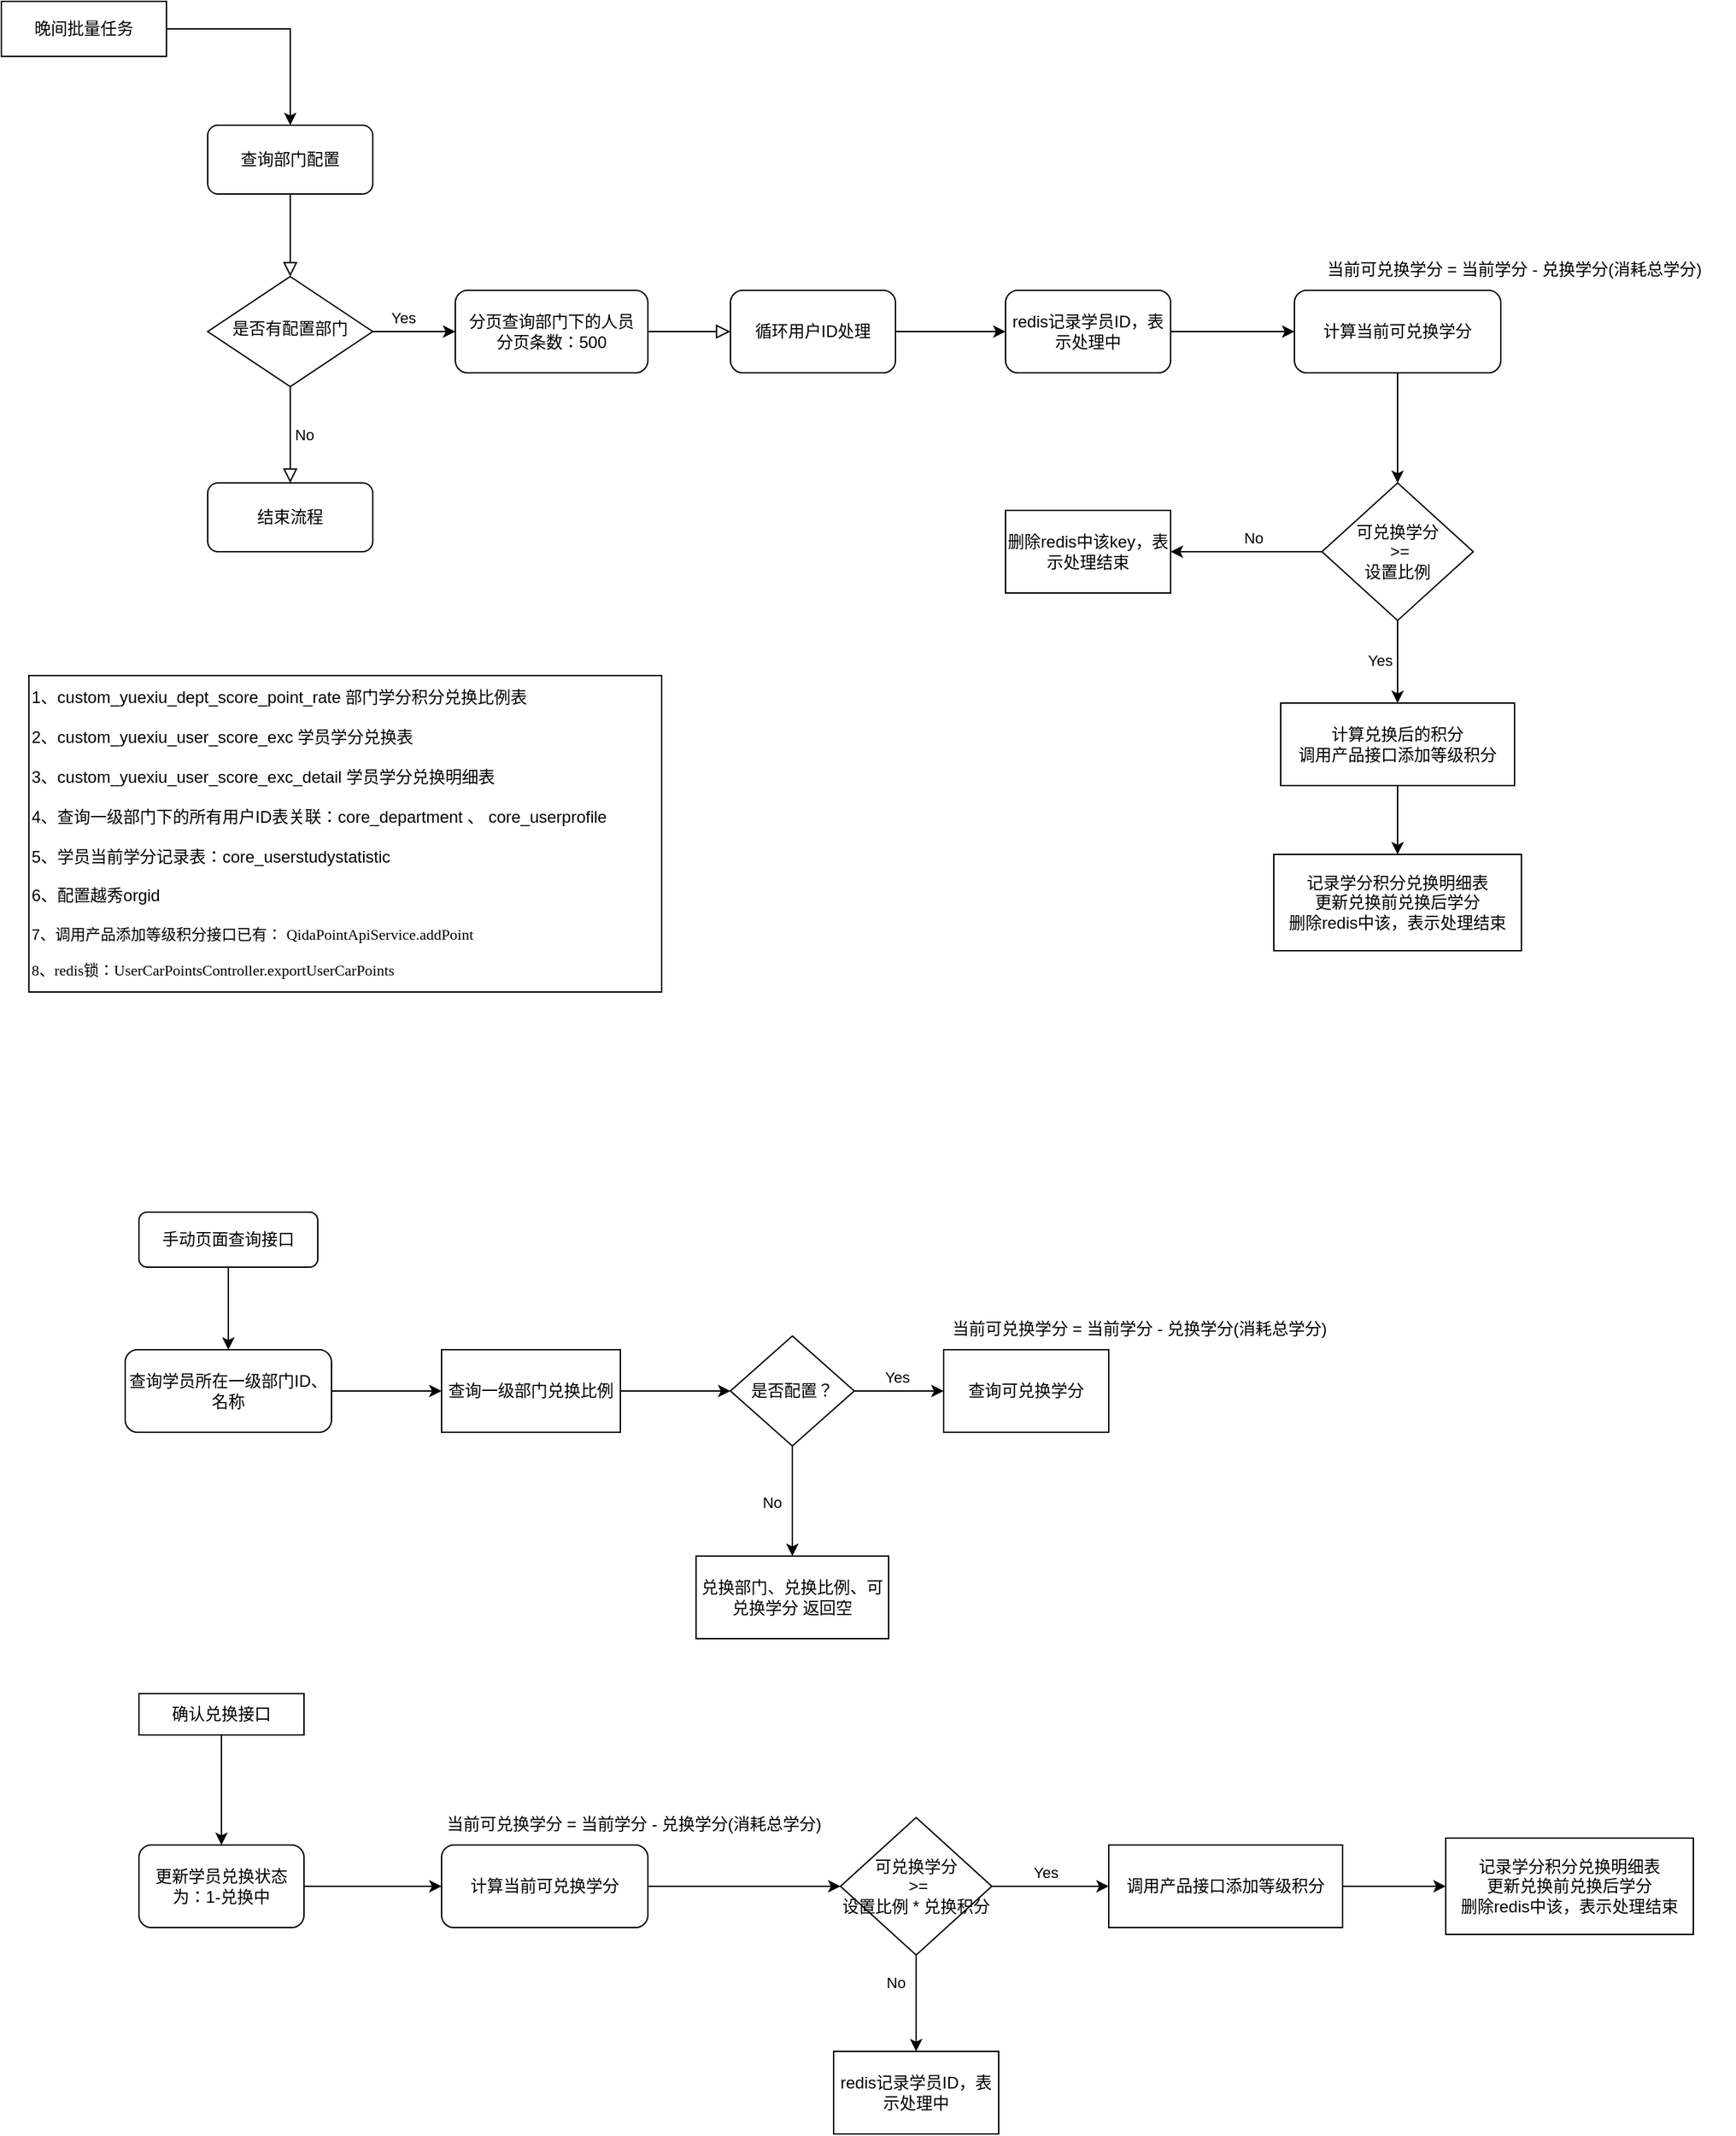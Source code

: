 <mxfile version="24.6.4" type="github">
  <diagram id="C5RBs43oDa-KdzZeNtuy" name="Page-1">
    <mxGraphModel dx="1194" dy="617" grid="1" gridSize="10" guides="1" tooltips="1" connect="1" arrows="1" fold="1" page="1" pageScale="1" pageWidth="827" pageHeight="1169" math="0" shadow="0">
      <root>
        <mxCell id="WIyWlLk6GJQsqaUBKTNV-0" />
        <mxCell id="WIyWlLk6GJQsqaUBKTNV-1" parent="WIyWlLk6GJQsqaUBKTNV-0" />
        <mxCell id="WIyWlLk6GJQsqaUBKTNV-2" value="" style="rounded=0;html=1;jettySize=auto;orthogonalLoop=1;fontSize=11;endArrow=block;endFill=0;endSize=8;strokeWidth=1;shadow=0;labelBackgroundColor=none;edgeStyle=orthogonalEdgeStyle;" parent="WIyWlLk6GJQsqaUBKTNV-1" source="WIyWlLk6GJQsqaUBKTNV-3" target="WIyWlLk6GJQsqaUBKTNV-6" edge="1">
          <mxGeometry relative="1" as="geometry" />
        </mxCell>
        <mxCell id="WIyWlLk6GJQsqaUBKTNV-3" value="查询部门配置" style="rounded=1;whiteSpace=wrap;html=1;fontSize=12;glass=0;strokeWidth=1;shadow=0;" parent="WIyWlLk6GJQsqaUBKTNV-1" vertex="1">
          <mxGeometry x="210" y="120" width="120" height="50" as="geometry" />
        </mxCell>
        <mxCell id="WIyWlLk6GJQsqaUBKTNV-5" value="No" style="edgeStyle=orthogonalEdgeStyle;rounded=0;html=1;jettySize=auto;orthogonalLoop=1;fontSize=11;endArrow=block;endFill=0;endSize=8;strokeWidth=1;shadow=0;labelBackgroundColor=none;" parent="WIyWlLk6GJQsqaUBKTNV-1" source="WIyWlLk6GJQsqaUBKTNV-6" target="WIyWlLk6GJQsqaUBKTNV-7" edge="1">
          <mxGeometry y="10" relative="1" as="geometry">
            <mxPoint as="offset" />
          </mxGeometry>
        </mxCell>
        <mxCell id="95srwG0zsuO4FYz2OOs8-27" style="edgeStyle=orthogonalEdgeStyle;rounded=0;orthogonalLoop=1;jettySize=auto;html=1;exitX=1;exitY=0.5;exitDx=0;exitDy=0;entryX=0;entryY=0.5;entryDx=0;entryDy=0;" parent="WIyWlLk6GJQsqaUBKTNV-1" source="WIyWlLk6GJQsqaUBKTNV-6" target="95srwG0zsuO4FYz2OOs8-0" edge="1">
          <mxGeometry relative="1" as="geometry" />
        </mxCell>
        <mxCell id="95srwG0zsuO4FYz2OOs8-29" value="Yes" style="edgeLabel;html=1;align=center;verticalAlign=middle;resizable=0;points=[];" parent="95srwG0zsuO4FYz2OOs8-27" vertex="1" connectable="0">
          <mxGeometry x="0.124" relative="1" as="geometry">
            <mxPoint x="-12" y="-10" as="offset" />
          </mxGeometry>
        </mxCell>
        <mxCell id="WIyWlLk6GJQsqaUBKTNV-6" value="是否有配置部门" style="rhombus;whiteSpace=wrap;html=1;shadow=0;fontFamily=Helvetica;fontSize=12;align=center;strokeWidth=1;spacing=6;spacingTop=-4;" parent="WIyWlLk6GJQsqaUBKTNV-1" vertex="1">
          <mxGeometry x="210" y="230" width="120" height="80" as="geometry" />
        </mxCell>
        <mxCell id="WIyWlLk6GJQsqaUBKTNV-7" value="结束流程" style="rounded=1;whiteSpace=wrap;html=1;fontSize=12;glass=0;strokeWidth=1;shadow=0;" parent="WIyWlLk6GJQsqaUBKTNV-1" vertex="1">
          <mxGeometry x="210" y="380" width="120" height="50" as="geometry" />
        </mxCell>
        <mxCell id="WIyWlLk6GJQsqaUBKTNV-8" value="" style="rounded=0;html=1;jettySize=auto;orthogonalLoop=1;fontSize=11;endArrow=block;endFill=0;endSize=8;strokeWidth=1;shadow=0;labelBackgroundColor=none;edgeStyle=orthogonalEdgeStyle;exitX=1;exitY=0.5;exitDx=0;exitDy=0;entryX=0;entryY=0.5;entryDx=0;entryDy=0;" parent="WIyWlLk6GJQsqaUBKTNV-1" source="95srwG0zsuO4FYz2OOs8-0" target="95srwG0zsuO4FYz2OOs8-11" edge="1">
          <mxGeometry x="0.333" y="20" relative="1" as="geometry">
            <mxPoint as="offset" />
            <mxPoint x="775" y="290" as="sourcePoint" />
            <mxPoint x="775" y="350" as="targetPoint" />
          </mxGeometry>
        </mxCell>
        <mxCell id="95srwG0zsuO4FYz2OOs8-0" value="分页查询部门下的人员&lt;br&gt;分页条数：500" style="rounded=1;whiteSpace=wrap;html=1;" parent="WIyWlLk6GJQsqaUBKTNV-1" vertex="1">
          <mxGeometry x="390" y="240" width="140" height="60" as="geometry" />
        </mxCell>
        <mxCell id="95srwG0zsuO4FYz2OOs8-77" style="edgeStyle=orthogonalEdgeStyle;rounded=0;orthogonalLoop=1;jettySize=auto;html=1;exitX=1;exitY=0.5;exitDx=0;exitDy=0;" parent="WIyWlLk6GJQsqaUBKTNV-1" source="95srwG0zsuO4FYz2OOs8-11" target="95srwG0zsuO4FYz2OOs8-75" edge="1">
          <mxGeometry relative="1" as="geometry" />
        </mxCell>
        <mxCell id="95srwG0zsuO4FYz2OOs8-11" value="循环用户ID处理" style="rounded=1;whiteSpace=wrap;html=1;" parent="WIyWlLk6GJQsqaUBKTNV-1" vertex="1">
          <mxGeometry x="590" y="240" width="120" height="60" as="geometry" />
        </mxCell>
        <mxCell id="95srwG0zsuO4FYz2OOs8-23" value="" style="edgeStyle=orthogonalEdgeStyle;rounded=0;orthogonalLoop=1;jettySize=auto;html=1;exitX=0.5;exitY=1;exitDx=0;exitDy=0;" parent="WIyWlLk6GJQsqaUBKTNV-1" source="95srwG0zsuO4FYz2OOs8-15" target="95srwG0zsuO4FYz2OOs8-22" edge="1">
          <mxGeometry relative="1" as="geometry" />
        </mxCell>
        <mxCell id="95srwG0zsuO4FYz2OOs8-32" value="Yes" style="edgeLabel;html=1;align=center;verticalAlign=middle;resizable=0;points=[];" parent="95srwG0zsuO4FYz2OOs8-23" vertex="1" connectable="0">
          <mxGeometry x="-0.038" y="2" relative="1" as="geometry">
            <mxPoint x="-15" as="offset" />
          </mxGeometry>
        </mxCell>
        <mxCell id="95srwG0zsuO4FYz2OOs8-80" value="" style="edgeStyle=orthogonalEdgeStyle;rounded=0;orthogonalLoop=1;jettySize=auto;html=1;" parent="WIyWlLk6GJQsqaUBKTNV-1" source="95srwG0zsuO4FYz2OOs8-15" target="95srwG0zsuO4FYz2OOs8-79" edge="1">
          <mxGeometry relative="1" as="geometry" />
        </mxCell>
        <mxCell id="95srwG0zsuO4FYz2OOs8-112" value="No" style="edgeLabel;html=1;align=center;verticalAlign=middle;resizable=0;points=[];" parent="95srwG0zsuO4FYz2OOs8-80" vertex="1" connectable="0">
          <mxGeometry x="-0.12" relative="1" as="geometry">
            <mxPoint x="-2" y="-10" as="offset" />
          </mxGeometry>
        </mxCell>
        <mxCell id="95srwG0zsuO4FYz2OOs8-15" value="可兑换学分&lt;br&gt;&amp;nbsp;&amp;gt;= &lt;br&gt;设置比例" style="rhombus;whiteSpace=wrap;html=1;" parent="WIyWlLk6GJQsqaUBKTNV-1" vertex="1">
          <mxGeometry x="1020" y="380" width="110" height="100" as="geometry" />
        </mxCell>
        <mxCell id="95srwG0zsuO4FYz2OOs8-25" value="" style="edgeStyle=orthogonalEdgeStyle;rounded=0;orthogonalLoop=1;jettySize=auto;html=1;" parent="WIyWlLk6GJQsqaUBKTNV-1" source="95srwG0zsuO4FYz2OOs8-22" target="95srwG0zsuO4FYz2OOs8-24" edge="1">
          <mxGeometry relative="1" as="geometry" />
        </mxCell>
        <mxCell id="95srwG0zsuO4FYz2OOs8-22" value="计算兑换后的积分&lt;br&gt;调用产品接口添加等级积分" style="whiteSpace=wrap;html=1;" parent="WIyWlLk6GJQsqaUBKTNV-1" vertex="1">
          <mxGeometry x="990" y="540" width="170" height="60" as="geometry" />
        </mxCell>
        <mxCell id="95srwG0zsuO4FYz2OOs8-24" value="记录学分积分兑换明细表&lt;br&gt;更新兑换前兑换后学分&lt;br&gt;删除redis中该，表示处理结束" style="whiteSpace=wrap;html=1;" parent="WIyWlLk6GJQsqaUBKTNV-1" vertex="1">
          <mxGeometry x="985" y="650" width="180" height="70" as="geometry" />
        </mxCell>
        <mxCell id="95srwG0zsuO4FYz2OOs8-42" value="&lt;div&gt;1、custom_yuexiu_dept_score_point_rate 部门学分积分兑换比例表&lt;/div&gt;&lt;div&gt;&lt;br&gt;&lt;/div&gt;&lt;div&gt;2、custom_yuexiu_user_score_exc 学员学分兑换表&lt;/div&gt;&lt;div&gt;&lt;br&gt;&lt;/div&gt;&lt;div&gt;3、custom_yuexiu_user_score_exc_detail 学员学分兑换明细表&lt;/div&gt;&lt;div&gt;&lt;br&gt;&lt;/div&gt;&lt;div&gt;4、查询一级部门下的所有用户ID表关联：core_department 、&amp;nbsp;core_userprofile&amp;nbsp;&lt;/div&gt;&lt;div&gt;&lt;br&gt;&lt;/div&gt;&lt;div&gt;5、学员当前学分记录表：&lt;span&gt;core_userstudystatistic&lt;/span&gt;&lt;/div&gt;&lt;div&gt;&lt;span&gt;&lt;br&gt;&lt;/span&gt;&lt;/div&gt;&lt;div&gt;&lt;span&gt;6、配置越秀orgid&lt;/span&gt;&lt;/div&gt;&lt;div&gt;&lt;span&gt;&lt;br&gt;&lt;/span&gt;&lt;/div&gt;&lt;div style=&quot;font-size: 11px&quot;&gt;&lt;span&gt;7、调用产品添加等级积分接口已有：&amp;nbsp;&lt;/span&gt;&lt;span style=&quot;background-color: rgb(255 , 255 , 255) ; font-size: 11px&quot;&gt;&lt;span style=&quot;font-family: &amp;#34;menlo&amp;#34; ; font-size: 11px&quot;&gt;QidaPointApiService.&lt;/span&gt;&lt;span style=&quot;font-family: &amp;#34;menlo&amp;#34; ; font-size: 11px&quot;&gt;addPoint&lt;/span&gt;&lt;/span&gt;&lt;/div&gt;&lt;div style=&quot;font-size: 11px&quot;&gt;&lt;span style=&quot;background-color: rgb(255 , 255 , 255) ; font-size: 11px&quot;&gt;&lt;span style=&quot;font-family: &amp;#34;menlo&amp;#34; ; font-size: 11px&quot;&gt;&lt;br&gt;&lt;/span&gt;&lt;/span&gt;&lt;/div&gt;&lt;div style=&quot;font-size: 11px&quot;&gt;&lt;span style=&quot;background-color: rgb(255 , 255 , 255) ; font-size: 11px&quot;&gt;&lt;span style=&quot;font-family: &amp;#34;menlo&amp;#34; ; font-size: 11px&quot;&gt;8、redis锁：UserCarPointsController.exportUserCarPoints&lt;/span&gt;&lt;/span&gt;&lt;/div&gt;" style="rounded=0;whiteSpace=wrap;html=1;fillColor=#ffffff;align=left;" parent="WIyWlLk6GJQsqaUBKTNV-1" vertex="1">
          <mxGeometry x="80" y="520" width="460" height="230" as="geometry" />
        </mxCell>
        <mxCell id="95srwG0zsuO4FYz2OOs8-45" style="edgeStyle=orthogonalEdgeStyle;rounded=0;orthogonalLoop=1;jettySize=auto;html=1;exitX=1;exitY=0.5;exitDx=0;exitDy=0;" parent="WIyWlLk6GJQsqaUBKTNV-1" source="95srwG0zsuO4FYz2OOs8-44" target="WIyWlLk6GJQsqaUBKTNV-3" edge="1">
          <mxGeometry relative="1" as="geometry" />
        </mxCell>
        <mxCell id="95srwG0zsuO4FYz2OOs8-44" value="晚间批量任务" style="rounded=0;whiteSpace=wrap;html=1;fillColor=#ffffff;align=center;" parent="WIyWlLk6GJQsqaUBKTNV-1" vertex="1">
          <mxGeometry x="60" y="30" width="120" height="40" as="geometry" />
        </mxCell>
        <mxCell id="95srwG0zsuO4FYz2OOs8-82" style="edgeStyle=orthogonalEdgeStyle;rounded=0;orthogonalLoop=1;jettySize=auto;html=1;exitX=0.5;exitY=1;exitDx=0;exitDy=0;" parent="WIyWlLk6GJQsqaUBKTNV-1" source="95srwG0zsuO4FYz2OOs8-46" target="95srwG0zsuO4FYz2OOs8-47" edge="1">
          <mxGeometry relative="1" as="geometry" />
        </mxCell>
        <mxCell id="95srwG0zsuO4FYz2OOs8-46" value="手动页面查询接口" style="rounded=1;whiteSpace=wrap;html=1;fillColor=#ffffff;align=center;" parent="WIyWlLk6GJQsqaUBKTNV-1" vertex="1">
          <mxGeometry x="160" y="910" width="130" height="40" as="geometry" />
        </mxCell>
        <mxCell id="95srwG0zsuO4FYz2OOs8-84" style="edgeStyle=orthogonalEdgeStyle;rounded=0;orthogonalLoop=1;jettySize=auto;html=1;exitX=1;exitY=0.5;exitDx=0;exitDy=0;" parent="WIyWlLk6GJQsqaUBKTNV-1" source="95srwG0zsuO4FYz2OOs8-47" target="95srwG0zsuO4FYz2OOs8-52" edge="1">
          <mxGeometry relative="1" as="geometry" />
        </mxCell>
        <mxCell id="95srwG0zsuO4FYz2OOs8-47" value="查询学员所在一级部门ID、名称" style="rounded=1;whiteSpace=wrap;html=1;fillColor=#ffffff;align=center;" parent="WIyWlLk6GJQsqaUBKTNV-1" vertex="1">
          <mxGeometry x="150" y="1010" width="150" height="60" as="geometry" />
        </mxCell>
        <mxCell id="95srwG0zsuO4FYz2OOs8-61" value="" style="edgeStyle=orthogonalEdgeStyle;rounded=0;orthogonalLoop=1;jettySize=auto;html=1;" parent="WIyWlLk6GJQsqaUBKTNV-1" source="95srwG0zsuO4FYz2OOs8-50" target="95srwG0zsuO4FYz2OOs8-60" edge="1">
          <mxGeometry relative="1" as="geometry" />
        </mxCell>
        <mxCell id="95srwG0zsuO4FYz2OOs8-88" value="No" style="edgeLabel;html=1;align=center;verticalAlign=middle;resizable=0;points=[];" parent="95srwG0zsuO4FYz2OOs8-61" vertex="1" connectable="0">
          <mxGeometry x="-0.117" relative="1" as="geometry">
            <mxPoint x="-15" y="5" as="offset" />
          </mxGeometry>
        </mxCell>
        <mxCell id="95srwG0zsuO4FYz2OOs8-86" style="edgeStyle=orthogonalEdgeStyle;rounded=0;orthogonalLoop=1;jettySize=auto;html=1;exitX=1;exitY=0.5;exitDx=0;exitDy=0;" parent="WIyWlLk6GJQsqaUBKTNV-1" source="95srwG0zsuO4FYz2OOs8-50" target="95srwG0zsuO4FYz2OOs8-62" edge="1">
          <mxGeometry relative="1" as="geometry" />
        </mxCell>
        <mxCell id="95srwG0zsuO4FYz2OOs8-87" value="Yes" style="edgeLabel;html=1;align=center;verticalAlign=middle;resizable=0;points=[];" parent="95srwG0zsuO4FYz2OOs8-86" vertex="1" connectable="0">
          <mxGeometry x="-0.067" y="3" relative="1" as="geometry">
            <mxPoint y="-7" as="offset" />
          </mxGeometry>
        </mxCell>
        <mxCell id="95srwG0zsuO4FYz2OOs8-50" value="是否配置？" style="rhombus;whiteSpace=wrap;html=1;fillColor=#ffffff;align=center;" parent="WIyWlLk6GJQsqaUBKTNV-1" vertex="1">
          <mxGeometry x="590" y="1000" width="90" height="80" as="geometry" />
        </mxCell>
        <mxCell id="95srwG0zsuO4FYz2OOs8-85" style="edgeStyle=orthogonalEdgeStyle;rounded=0;orthogonalLoop=1;jettySize=auto;html=1;exitX=1;exitY=0.5;exitDx=0;exitDy=0;entryX=0;entryY=0.5;entryDx=0;entryDy=0;" parent="WIyWlLk6GJQsqaUBKTNV-1" source="95srwG0zsuO4FYz2OOs8-52" target="95srwG0zsuO4FYz2OOs8-50" edge="1">
          <mxGeometry relative="1" as="geometry" />
        </mxCell>
        <mxCell id="95srwG0zsuO4FYz2OOs8-52" value="查询一级部门兑换比例" style="whiteSpace=wrap;html=1;" parent="WIyWlLk6GJQsqaUBKTNV-1" vertex="1">
          <mxGeometry x="380" y="1010" width="130" height="60" as="geometry" />
        </mxCell>
        <mxCell id="95srwG0zsuO4FYz2OOs8-60" value="&lt;span&gt;兑换部门、兑换比例、可兑换学分 返回空&lt;/span&gt;" style="whiteSpace=wrap;html=1;" parent="WIyWlLk6GJQsqaUBKTNV-1" vertex="1">
          <mxGeometry x="565" y="1160" width="140" height="60" as="geometry" />
        </mxCell>
        <mxCell id="95srwG0zsuO4FYz2OOs8-62" value="查询可兑换学分" style="whiteSpace=wrap;html=1;" parent="WIyWlLk6GJQsqaUBKTNV-1" vertex="1">
          <mxGeometry x="745" y="1010" width="120" height="60" as="geometry" />
        </mxCell>
        <mxCell id="95srwG0zsuO4FYz2OOs8-74" style="edgeStyle=orthogonalEdgeStyle;rounded=0;orthogonalLoop=1;jettySize=auto;html=1;exitX=0.5;exitY=1;exitDx=0;exitDy=0;" parent="WIyWlLk6GJQsqaUBKTNV-1" source="95srwG0zsuO4FYz2OOs8-68" target="95srwG0zsuO4FYz2OOs8-15" edge="1">
          <mxGeometry relative="1" as="geometry" />
        </mxCell>
        <mxCell id="95srwG0zsuO4FYz2OOs8-68" value="计算当前可兑换学分" style="whiteSpace=wrap;html=1;rounded=1;" parent="WIyWlLk6GJQsqaUBKTNV-1" vertex="1">
          <mxGeometry x="1000" y="240" width="150" height="60" as="geometry" />
        </mxCell>
        <mxCell id="95srwG0zsuO4FYz2OOs8-71" value="当前可兑换学分 = 当前学分 - 兑换学分(消耗总学分)" style="text;html=1;strokeColor=none;fillColor=none;align=center;verticalAlign=middle;whiteSpace=wrap;rounded=0;" parent="WIyWlLk6GJQsqaUBKTNV-1" vertex="1">
          <mxGeometry x="1000" y="210" width="320" height="30" as="geometry" />
        </mxCell>
        <mxCell id="95srwG0zsuO4FYz2OOs8-114" style="edgeStyle=orthogonalEdgeStyle;rounded=0;orthogonalLoop=1;jettySize=auto;html=1;exitX=1;exitY=0.5;exitDx=0;exitDy=0;" parent="WIyWlLk6GJQsqaUBKTNV-1" source="95srwG0zsuO4FYz2OOs8-75" target="95srwG0zsuO4FYz2OOs8-68" edge="1">
          <mxGeometry relative="1" as="geometry" />
        </mxCell>
        <mxCell id="95srwG0zsuO4FYz2OOs8-75" value="redis记录学员ID，表示处理中" style="whiteSpace=wrap;html=1;rounded=1;" parent="WIyWlLk6GJQsqaUBKTNV-1" vertex="1">
          <mxGeometry x="790" y="240" width="120" height="60" as="geometry" />
        </mxCell>
        <mxCell id="95srwG0zsuO4FYz2OOs8-79" value="&lt;span&gt;删除redis中该key，表示处理结束&lt;/span&gt;" style="whiteSpace=wrap;html=1;" parent="WIyWlLk6GJQsqaUBKTNV-1" vertex="1">
          <mxGeometry x="790" y="400" width="120" height="60" as="geometry" />
        </mxCell>
        <mxCell id="95srwG0zsuO4FYz2OOs8-83" value="当前可兑换学分 = 当前学分 - 兑换学分(消耗总学分)" style="text;html=1;strokeColor=none;fillColor=none;align=center;verticalAlign=middle;whiteSpace=wrap;rounded=0;" parent="WIyWlLk6GJQsqaUBKTNV-1" vertex="1">
          <mxGeometry x="725" y="980" width="325" height="30" as="geometry" />
        </mxCell>
        <mxCell id="95srwG0zsuO4FYz2OOs8-113" style="edgeStyle=orthogonalEdgeStyle;rounded=0;orthogonalLoop=1;jettySize=auto;html=1;exitX=0.5;exitY=1;exitDx=0;exitDy=0;" parent="WIyWlLk6GJQsqaUBKTNV-1" source="95srwG0zsuO4FYz2OOs8-90" target="95srwG0zsuO4FYz2OOs8-109" edge="1">
          <mxGeometry relative="1" as="geometry" />
        </mxCell>
        <mxCell id="95srwG0zsuO4FYz2OOs8-90" value="确认兑换接口" style="rounded=0;whiteSpace=wrap;html=1;fillColor=#ffffff;align=center;" parent="WIyWlLk6GJQsqaUBKTNV-1" vertex="1">
          <mxGeometry x="160" y="1260" width="120" height="30" as="geometry" />
        </mxCell>
        <mxCell id="95srwG0zsuO4FYz2OOs8-96" value="" style="edgeStyle=orthogonalEdgeStyle;rounded=0;orthogonalLoop=1;jettySize=auto;html=1;" parent="WIyWlLk6GJQsqaUBKTNV-1" source="95srwG0zsuO4FYz2OOs8-97" target="95srwG0zsuO4FYz2OOs8-110" edge="1">
          <mxGeometry relative="1" as="geometry" />
        </mxCell>
        <mxCell id="5MLdmsuGrmS4xm5dnepY-2" value="No" style="edgeLabel;html=1;align=center;verticalAlign=middle;resizable=0;points=[];" parent="95srwG0zsuO4FYz2OOs8-96" vertex="1" connectable="0">
          <mxGeometry x="-0.022" y="2" relative="1" as="geometry">
            <mxPoint x="-17" y="-14" as="offset" />
          </mxGeometry>
        </mxCell>
        <mxCell id="5MLdmsuGrmS4xm5dnepY-1" value="Yes" style="edgeStyle=orthogonalEdgeStyle;rounded=0;orthogonalLoop=1;jettySize=auto;html=1;exitX=1;exitY=0.5;exitDx=0;exitDy=0;" parent="WIyWlLk6GJQsqaUBKTNV-1" source="95srwG0zsuO4FYz2OOs8-97" target="95srwG0zsuO4FYz2OOs8-99" edge="1">
          <mxGeometry x="-0.091" y="10" relative="1" as="geometry">
            <mxPoint as="offset" />
          </mxGeometry>
        </mxCell>
        <mxCell id="95srwG0zsuO4FYz2OOs8-97" value="可兑换学分&lt;br&gt;&amp;nbsp;&amp;gt;= &lt;br&gt;设置比例 * 兑换积分" style="rhombus;whiteSpace=wrap;html=1;" parent="WIyWlLk6GJQsqaUBKTNV-1" vertex="1">
          <mxGeometry x="670" y="1350" width="110" height="100" as="geometry" />
        </mxCell>
        <mxCell id="95srwG0zsuO4FYz2OOs8-98" value="" style="edgeStyle=orthogonalEdgeStyle;rounded=0;orthogonalLoop=1;jettySize=auto;html=1;" parent="WIyWlLk6GJQsqaUBKTNV-1" source="95srwG0zsuO4FYz2OOs8-99" target="95srwG0zsuO4FYz2OOs8-100" edge="1">
          <mxGeometry relative="1" as="geometry" />
        </mxCell>
        <mxCell id="95srwG0zsuO4FYz2OOs8-99" value="调用产品接口添加等级积分" style="whiteSpace=wrap;html=1;" parent="WIyWlLk6GJQsqaUBKTNV-1" vertex="1">
          <mxGeometry x="865" y="1370" width="170" height="60" as="geometry" />
        </mxCell>
        <mxCell id="95srwG0zsuO4FYz2OOs8-100" value="记录学分积分兑换明细表&lt;br&gt;更新兑换前兑换后学分&lt;br&gt;删除redis中该，表示处理结束" style="whiteSpace=wrap;html=1;" parent="WIyWlLk6GJQsqaUBKTNV-1" vertex="1">
          <mxGeometry x="1110" y="1365" width="180" height="70" as="geometry" />
        </mxCell>
        <mxCell id="5MLdmsuGrmS4xm5dnepY-0" style="edgeStyle=orthogonalEdgeStyle;rounded=0;orthogonalLoop=1;jettySize=auto;html=1;exitX=1;exitY=0.5;exitDx=0;exitDy=0;" parent="WIyWlLk6GJQsqaUBKTNV-1" source="95srwG0zsuO4FYz2OOs8-106" target="95srwG0zsuO4FYz2OOs8-97" edge="1">
          <mxGeometry relative="1" as="geometry" />
        </mxCell>
        <mxCell id="95srwG0zsuO4FYz2OOs8-106" value="计算当前可兑换学分" style="whiteSpace=wrap;html=1;rounded=1;" parent="WIyWlLk6GJQsqaUBKTNV-1" vertex="1">
          <mxGeometry x="380" y="1370" width="150" height="60" as="geometry" />
        </mxCell>
        <mxCell id="95srwG0zsuO4FYz2OOs8-107" value="当前可兑换学分 = 当前学分 - 兑换学分(消耗总学分)" style="text;html=1;strokeColor=none;fillColor=none;align=center;verticalAlign=middle;whiteSpace=wrap;rounded=0;" parent="WIyWlLk6GJQsqaUBKTNV-1" vertex="1">
          <mxGeometry x="360" y="1340" width="320" height="30" as="geometry" />
        </mxCell>
        <mxCell id="95srwG0zsuO4FYz2OOs8-115" style="edgeStyle=orthogonalEdgeStyle;rounded=0;orthogonalLoop=1;jettySize=auto;html=1;exitX=1;exitY=0.5;exitDx=0;exitDy=0;" parent="WIyWlLk6GJQsqaUBKTNV-1" source="95srwG0zsuO4FYz2OOs8-109" target="95srwG0zsuO4FYz2OOs8-106" edge="1">
          <mxGeometry relative="1" as="geometry" />
        </mxCell>
        <mxCell id="95srwG0zsuO4FYz2OOs8-109" value="更新学员兑换状态为：1-兑换中" style="whiteSpace=wrap;html=1;rounded=1;" parent="WIyWlLk6GJQsqaUBKTNV-1" vertex="1">
          <mxGeometry x="160" y="1370" width="120" height="60" as="geometry" />
        </mxCell>
        <mxCell id="95srwG0zsuO4FYz2OOs8-110" value="redis记录学员ID，表示处理中" style="whiteSpace=wrap;html=1;" parent="WIyWlLk6GJQsqaUBKTNV-1" vertex="1">
          <mxGeometry x="665" y="1520" width="120" height="60" as="geometry" />
        </mxCell>
      </root>
    </mxGraphModel>
  </diagram>
</mxfile>
